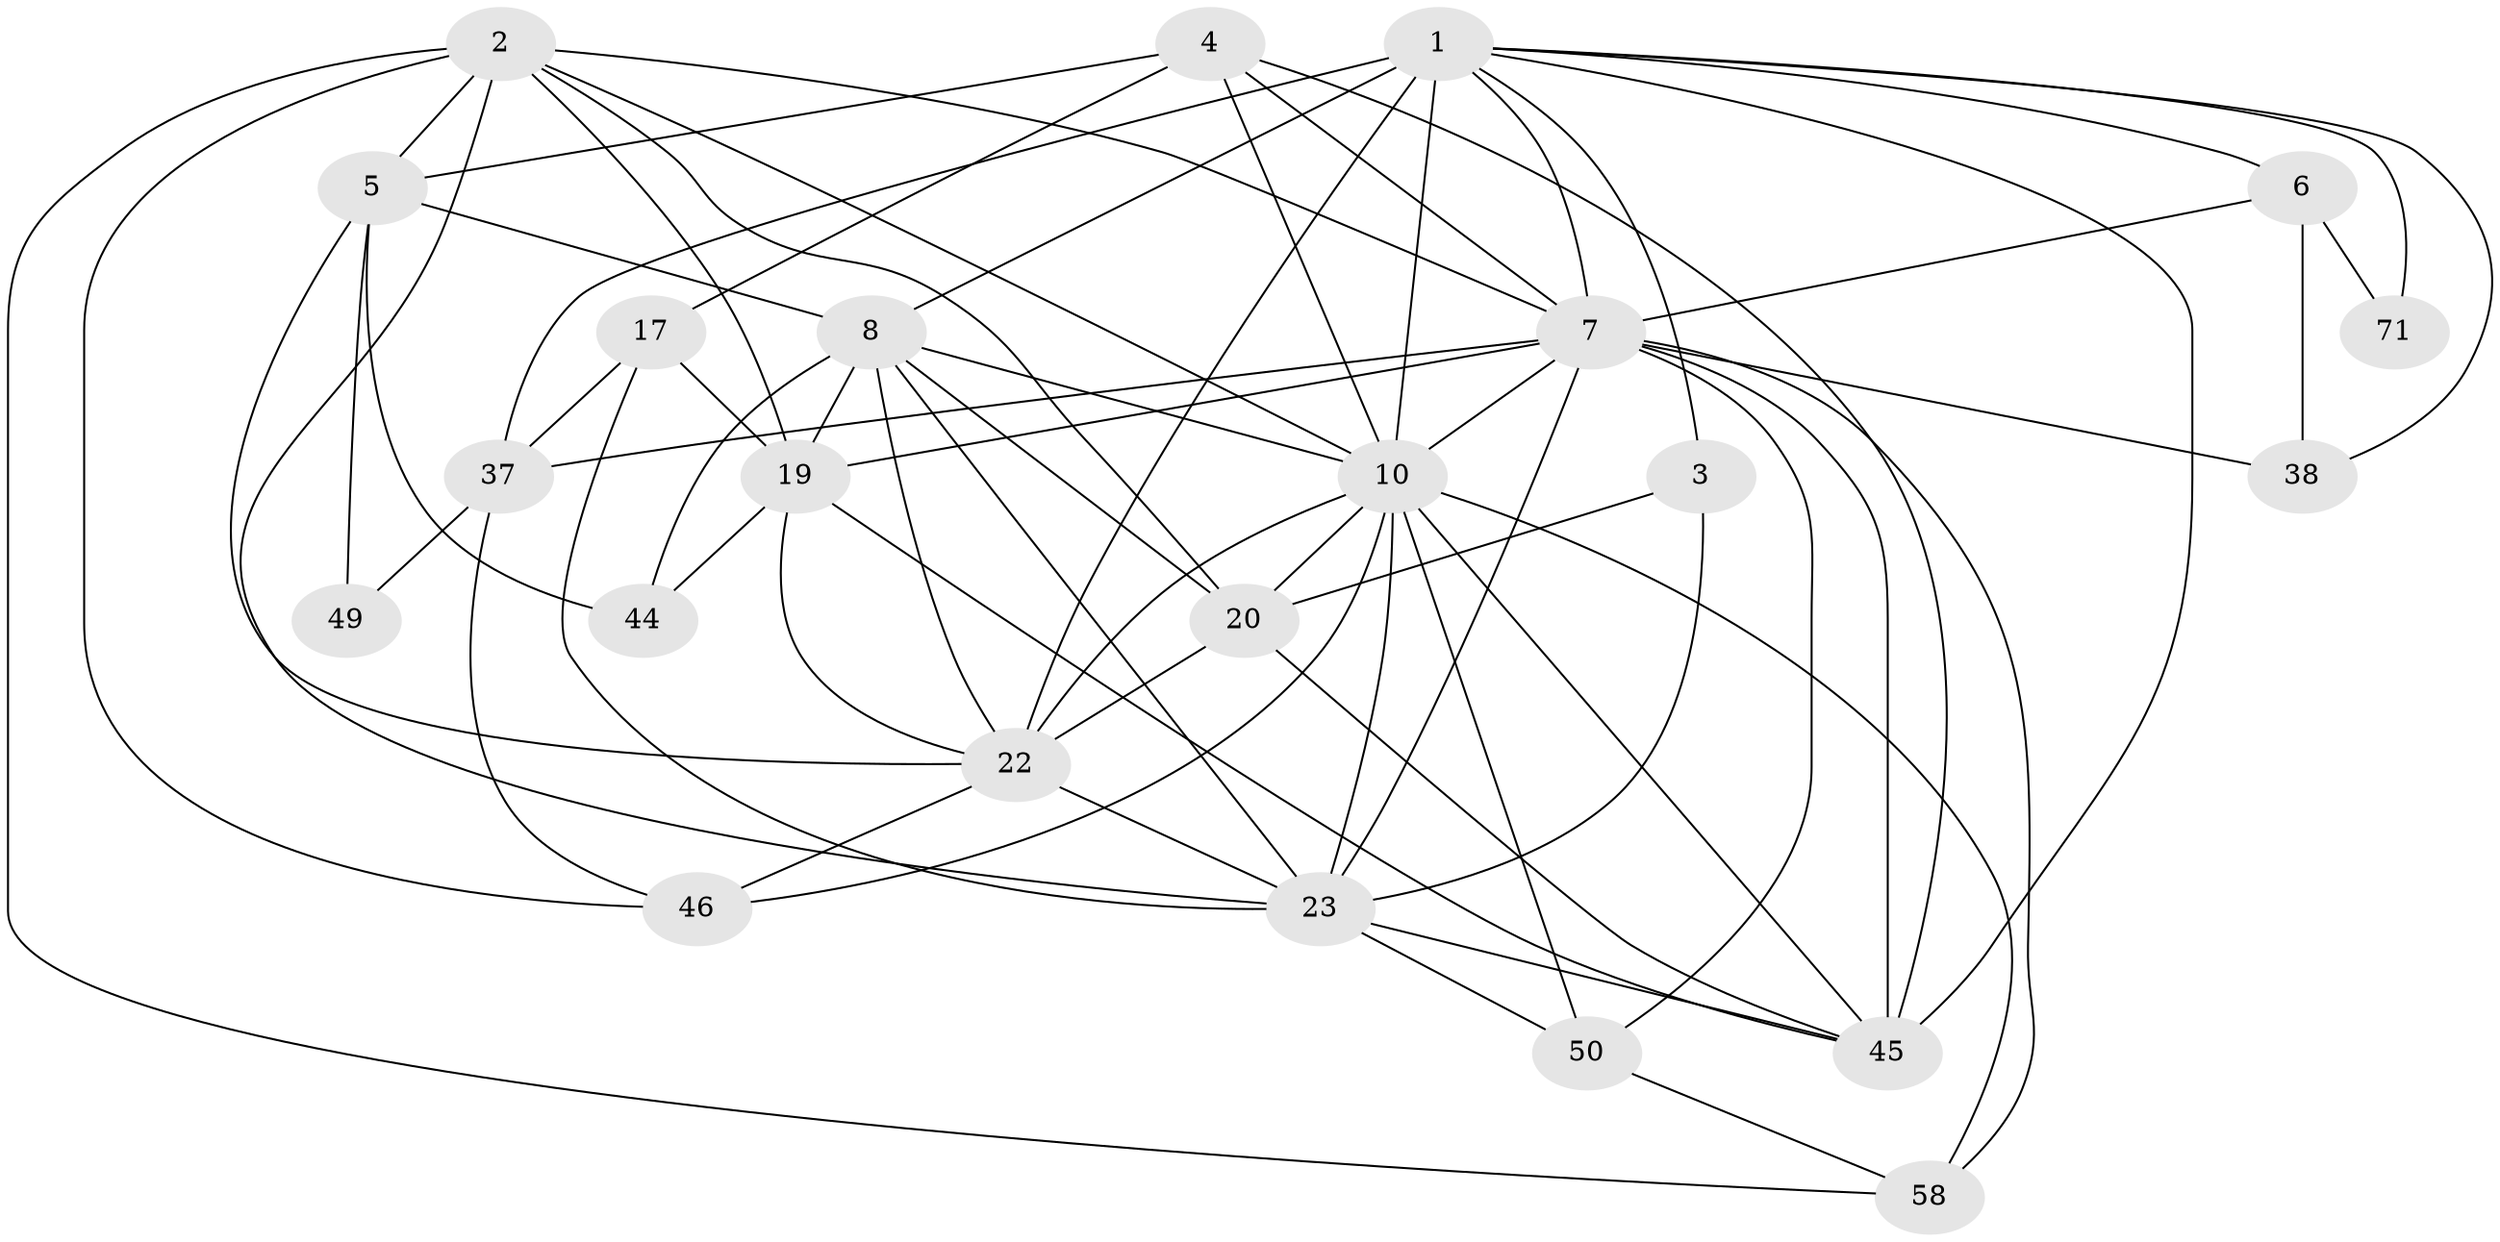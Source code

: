 // original degree distribution, {5: 0.2112676056338028, 3: 0.30985915492957744, 4: 0.29577464788732394, 6: 0.09859154929577464, 7: 0.014084507042253521, 2: 0.07042253521126761}
// Generated by graph-tools (version 1.1) at 2025/18/03/04/25 18:18:53]
// undirected, 23 vertices, 68 edges
graph export_dot {
graph [start="1"]
  node [color=gray90,style=filled];
  1 [super="+36+26+11"];
  2 [super="+61+9"];
  3;
  4 [super="+14+35"];
  5 [super="+28+59"];
  6 [super="+40"];
  7 [super="+32+12+27"];
  8 [super="+55+18"];
  10 [super="+16+29+21"];
  17 [super="+66"];
  19 [super="+47+31"];
  20 [super="+33"];
  22 [super="+63+25+51"];
  23 [super="+43+24"];
  37 [super="+65"];
  38;
  44 [super="+68"];
  45 [super="+53+57"];
  46 [super="+48"];
  49;
  50 [super="+64"];
  58;
  71;
  1 -- 45 [weight=2];
  1 -- 3;
  1 -- 6 [weight=2];
  1 -- 8 [weight=4];
  1 -- 37 [weight=2];
  1 -- 10 [weight=4];
  1 -- 7 [weight=2];
  1 -- 38;
  1 -- 71;
  1 -- 22 [weight=2];
  2 -- 10;
  2 -- 23;
  2 -- 5;
  2 -- 7;
  2 -- 19;
  2 -- 20;
  2 -- 58;
  2 -- 46;
  3 -- 23;
  3 -- 20;
  4 -- 45 [weight=2];
  4 -- 5;
  4 -- 7;
  4 -- 10 [weight=3];
  4 -- 17;
  5 -- 49;
  5 -- 22;
  5 -- 8 [weight=2];
  5 -- 44;
  6 -- 7;
  6 -- 38;
  6 -- 71;
  7 -- 38;
  7 -- 58;
  7 -- 19;
  7 -- 37;
  7 -- 23 [weight=2];
  7 -- 45;
  7 -- 10;
  7 -- 50;
  8 -- 19 [weight=2];
  8 -- 10;
  8 -- 20;
  8 -- 22;
  8 -- 23;
  8 -- 44;
  10 -- 20;
  10 -- 23;
  10 -- 45;
  10 -- 50;
  10 -- 58;
  10 -- 46;
  10 -- 22 [weight=2];
  17 -- 19;
  17 -- 37;
  17 -- 23;
  19 -- 45;
  19 -- 44;
  19 -- 22;
  20 -- 45;
  20 -- 22;
  22 -- 46;
  22 -- 23;
  23 -- 50;
  23 -- 45;
  37 -- 49;
  37 -- 46;
  50 -- 58;
}
